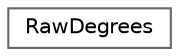 digraph "Graphical Class Hierarchy"
{
 // LATEX_PDF_SIZE
  bgcolor="transparent";
  edge [fontname=Helvetica,fontsize=10,labelfontname=Helvetica,labelfontsize=10];
  node [fontname=Helvetica,fontsize=10,shape=box,height=0.2,width=0.4];
  rankdir="LR";
  Node0 [id="Node000000",label="RawDegrees",height=0.2,width=0.4,color="grey40", fillcolor="white", style="filled",URL="$struct_raw_degrees.html",tooltip=" "];
}

